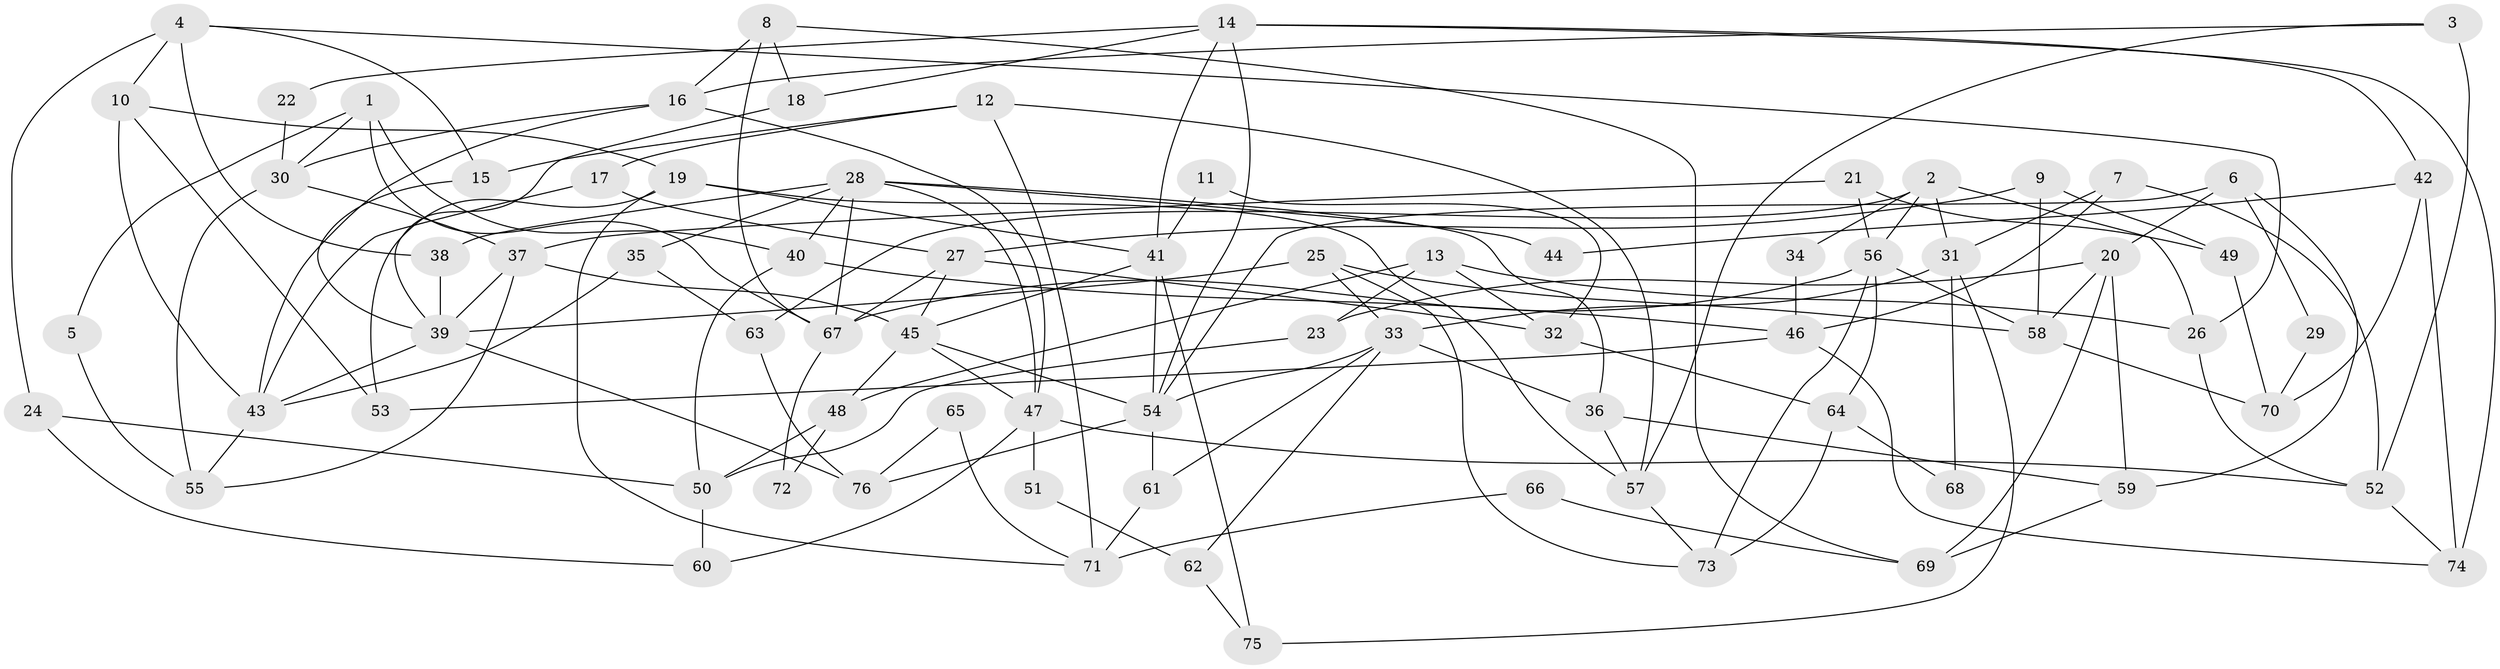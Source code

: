 // coarse degree distribution, {3: 0.23684210526315788, 11: 0.02631578947368421, 6: 0.10526315789473684, 5: 0.13157894736842105, 2: 0.15789473684210525, 8: 0.05263157894736842, 9: 0.07894736842105263, 7: 0.05263157894736842, 4: 0.10526315789473684, 19: 0.02631578947368421, 15: 0.02631578947368421}
// Generated by graph-tools (version 1.1) at 2025/18/03/04/25 18:18:58]
// undirected, 76 vertices, 152 edges
graph export_dot {
graph [start="1"]
  node [color=gray90,style=filled];
  1;
  2;
  3;
  4;
  5;
  6;
  7;
  8;
  9;
  10;
  11;
  12;
  13;
  14;
  15;
  16;
  17;
  18;
  19;
  20;
  21;
  22;
  23;
  24;
  25;
  26;
  27;
  28;
  29;
  30;
  31;
  32;
  33;
  34;
  35;
  36;
  37;
  38;
  39;
  40;
  41;
  42;
  43;
  44;
  45;
  46;
  47;
  48;
  49;
  50;
  51;
  52;
  53;
  54;
  55;
  56;
  57;
  58;
  59;
  60;
  61;
  62;
  63;
  64;
  65;
  66;
  67;
  68;
  69;
  70;
  71;
  72;
  73;
  74;
  75;
  76;
  1 -- 67;
  1 -- 40;
  1 -- 5;
  1 -- 30;
  2 -- 31;
  2 -- 63;
  2 -- 26;
  2 -- 34;
  2 -- 56;
  3 -- 16;
  3 -- 57;
  3 -- 52;
  4 -- 10;
  4 -- 26;
  4 -- 15;
  4 -- 24;
  4 -- 38;
  5 -- 55;
  6 -- 54;
  6 -- 20;
  6 -- 29;
  6 -- 59;
  7 -- 52;
  7 -- 46;
  7 -- 31;
  8 -- 16;
  8 -- 69;
  8 -- 18;
  8 -- 67;
  9 -- 58;
  9 -- 27;
  9 -- 49;
  10 -- 43;
  10 -- 19;
  10 -- 53;
  11 -- 32;
  11 -- 41;
  12 -- 15;
  12 -- 57;
  12 -- 17;
  12 -- 71;
  13 -- 32;
  13 -- 26;
  13 -- 23;
  13 -- 48;
  14 -- 18;
  14 -- 54;
  14 -- 22;
  14 -- 41;
  14 -- 42;
  14 -- 74;
  15 -- 39;
  16 -- 47;
  16 -- 43;
  16 -- 30;
  17 -- 43;
  17 -- 27;
  18 -- 39;
  19 -- 57;
  19 -- 41;
  19 -- 53;
  19 -- 71;
  20 -- 23;
  20 -- 58;
  20 -- 59;
  20 -- 69;
  21 -- 37;
  21 -- 49;
  21 -- 56;
  22 -- 30;
  23 -- 50;
  24 -- 60;
  24 -- 50;
  25 -- 33;
  25 -- 39;
  25 -- 58;
  25 -- 73;
  26 -- 52;
  27 -- 67;
  27 -- 32;
  27 -- 45;
  28 -- 67;
  28 -- 36;
  28 -- 35;
  28 -- 38;
  28 -- 40;
  28 -- 44;
  28 -- 47;
  29 -- 70;
  30 -- 37;
  30 -- 55;
  31 -- 33;
  31 -- 68;
  31 -- 75;
  32 -- 64;
  33 -- 54;
  33 -- 61;
  33 -- 36;
  33 -- 62;
  34 -- 46;
  35 -- 43;
  35 -- 63;
  36 -- 59;
  36 -- 57;
  37 -- 45;
  37 -- 39;
  37 -- 55;
  38 -- 39;
  39 -- 43;
  39 -- 76;
  40 -- 46;
  40 -- 50;
  41 -- 45;
  41 -- 54;
  41 -- 75;
  42 -- 74;
  42 -- 44;
  42 -- 70;
  43 -- 55;
  45 -- 48;
  45 -- 47;
  45 -- 54;
  46 -- 53;
  46 -- 74;
  47 -- 51;
  47 -- 52;
  47 -- 60;
  48 -- 50;
  48 -- 72;
  49 -- 70;
  50 -- 60;
  51 -- 62;
  52 -- 74;
  54 -- 61;
  54 -- 76;
  56 -- 58;
  56 -- 64;
  56 -- 67;
  56 -- 73;
  57 -- 73;
  58 -- 70;
  59 -- 69;
  61 -- 71;
  62 -- 75;
  63 -- 76;
  64 -- 73;
  64 -- 68;
  65 -- 76;
  65 -- 71;
  66 -- 71;
  66 -- 69;
  67 -- 72;
}
